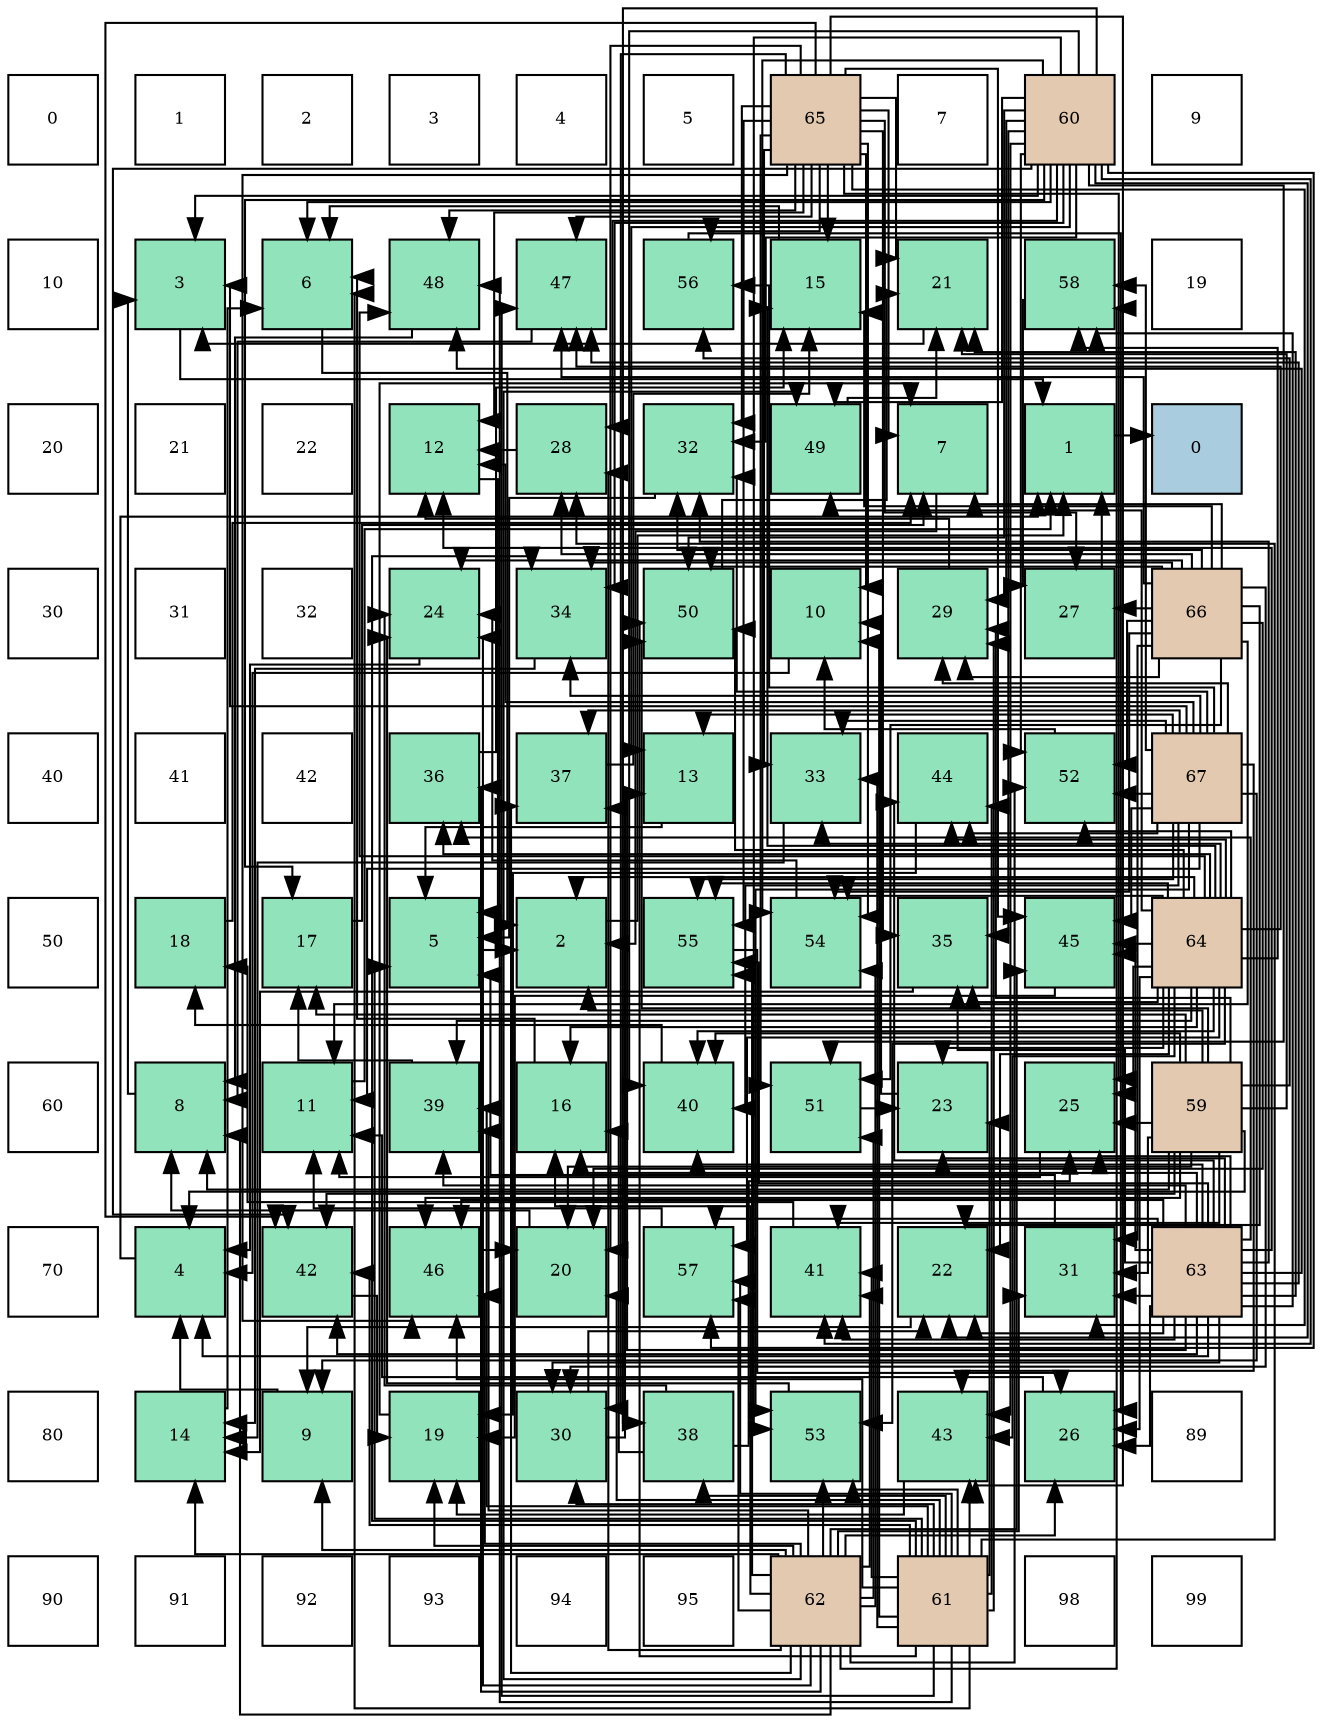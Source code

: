 digraph layout{
 rankdir=TB;
 splines=ortho;
 node [style=filled shape=square fixedsize=true width=0.6];
0[label="0", fontsize=8, fillcolor="#ffffff"];
1[label="1", fontsize=8, fillcolor="#ffffff"];
2[label="2", fontsize=8, fillcolor="#ffffff"];
3[label="3", fontsize=8, fillcolor="#ffffff"];
4[label="4", fontsize=8, fillcolor="#ffffff"];
5[label="5", fontsize=8, fillcolor="#ffffff"];
6[label="65", fontsize=8, fillcolor="#e3c9af"];
7[label="7", fontsize=8, fillcolor="#ffffff"];
8[label="60", fontsize=8, fillcolor="#e3c9af"];
9[label="9", fontsize=8, fillcolor="#ffffff"];
10[label="10", fontsize=8, fillcolor="#ffffff"];
11[label="3", fontsize=8, fillcolor="#91e3bb"];
12[label="6", fontsize=8, fillcolor="#91e3bb"];
13[label="48", fontsize=8, fillcolor="#91e3bb"];
14[label="47", fontsize=8, fillcolor="#91e3bb"];
15[label="56", fontsize=8, fillcolor="#91e3bb"];
16[label="15", fontsize=8, fillcolor="#91e3bb"];
17[label="21", fontsize=8, fillcolor="#91e3bb"];
18[label="58", fontsize=8, fillcolor="#91e3bb"];
19[label="19", fontsize=8, fillcolor="#ffffff"];
20[label="20", fontsize=8, fillcolor="#ffffff"];
21[label="21", fontsize=8, fillcolor="#ffffff"];
22[label="22", fontsize=8, fillcolor="#ffffff"];
23[label="12", fontsize=8, fillcolor="#91e3bb"];
24[label="28", fontsize=8, fillcolor="#91e3bb"];
25[label="32", fontsize=8, fillcolor="#91e3bb"];
26[label="49", fontsize=8, fillcolor="#91e3bb"];
27[label="7", fontsize=8, fillcolor="#91e3bb"];
28[label="1", fontsize=8, fillcolor="#91e3bb"];
29[label="0", fontsize=8, fillcolor="#a9ccde"];
30[label="30", fontsize=8, fillcolor="#ffffff"];
31[label="31", fontsize=8, fillcolor="#ffffff"];
32[label="32", fontsize=8, fillcolor="#ffffff"];
33[label="24", fontsize=8, fillcolor="#91e3bb"];
34[label="34", fontsize=8, fillcolor="#91e3bb"];
35[label="50", fontsize=8, fillcolor="#91e3bb"];
36[label="10", fontsize=8, fillcolor="#91e3bb"];
37[label="29", fontsize=8, fillcolor="#91e3bb"];
38[label="27", fontsize=8, fillcolor="#91e3bb"];
39[label="66", fontsize=8, fillcolor="#e3c9af"];
40[label="40", fontsize=8, fillcolor="#ffffff"];
41[label="41", fontsize=8, fillcolor="#ffffff"];
42[label="42", fontsize=8, fillcolor="#ffffff"];
43[label="36", fontsize=8, fillcolor="#91e3bb"];
44[label="37", fontsize=8, fillcolor="#91e3bb"];
45[label="13", fontsize=8, fillcolor="#91e3bb"];
46[label="33", fontsize=8, fillcolor="#91e3bb"];
47[label="44", fontsize=8, fillcolor="#91e3bb"];
48[label="52", fontsize=8, fillcolor="#91e3bb"];
49[label="67", fontsize=8, fillcolor="#e3c9af"];
50[label="50", fontsize=8, fillcolor="#ffffff"];
51[label="18", fontsize=8, fillcolor="#91e3bb"];
52[label="17", fontsize=8, fillcolor="#91e3bb"];
53[label="5", fontsize=8, fillcolor="#91e3bb"];
54[label="2", fontsize=8, fillcolor="#91e3bb"];
55[label="55", fontsize=8, fillcolor="#91e3bb"];
56[label="54", fontsize=8, fillcolor="#91e3bb"];
57[label="35", fontsize=8, fillcolor="#91e3bb"];
58[label="45", fontsize=8, fillcolor="#91e3bb"];
59[label="64", fontsize=8, fillcolor="#e3c9af"];
60[label="60", fontsize=8, fillcolor="#ffffff"];
61[label="8", fontsize=8, fillcolor="#91e3bb"];
62[label="11", fontsize=8, fillcolor="#91e3bb"];
63[label="39", fontsize=8, fillcolor="#91e3bb"];
64[label="16", fontsize=8, fillcolor="#91e3bb"];
65[label="40", fontsize=8, fillcolor="#91e3bb"];
66[label="51", fontsize=8, fillcolor="#91e3bb"];
67[label="23", fontsize=8, fillcolor="#91e3bb"];
68[label="25", fontsize=8, fillcolor="#91e3bb"];
69[label="59", fontsize=8, fillcolor="#e3c9af"];
70[label="70", fontsize=8, fillcolor="#ffffff"];
71[label="4", fontsize=8, fillcolor="#91e3bb"];
72[label="42", fontsize=8, fillcolor="#91e3bb"];
73[label="46", fontsize=8, fillcolor="#91e3bb"];
74[label="20", fontsize=8, fillcolor="#91e3bb"];
75[label="57", fontsize=8, fillcolor="#91e3bb"];
76[label="41", fontsize=8, fillcolor="#91e3bb"];
77[label="22", fontsize=8, fillcolor="#91e3bb"];
78[label="31", fontsize=8, fillcolor="#91e3bb"];
79[label="63", fontsize=8, fillcolor="#e3c9af"];
80[label="80", fontsize=8, fillcolor="#ffffff"];
81[label="14", fontsize=8, fillcolor="#91e3bb"];
82[label="9", fontsize=8, fillcolor="#91e3bb"];
83[label="19", fontsize=8, fillcolor="#91e3bb"];
84[label="30", fontsize=8, fillcolor="#91e3bb"];
85[label="38", fontsize=8, fillcolor="#91e3bb"];
86[label="53", fontsize=8, fillcolor="#91e3bb"];
87[label="43", fontsize=8, fillcolor="#91e3bb"];
88[label="26", fontsize=8, fillcolor="#91e3bb"];
89[label="89", fontsize=8, fillcolor="#ffffff"];
90[label="90", fontsize=8, fillcolor="#ffffff"];
91[label="91", fontsize=8, fillcolor="#ffffff"];
92[label="92", fontsize=8, fillcolor="#ffffff"];
93[label="93", fontsize=8, fillcolor="#ffffff"];
94[label="94", fontsize=8, fillcolor="#ffffff"];
95[label="95", fontsize=8, fillcolor="#ffffff"];
96[label="62", fontsize=8, fillcolor="#e3c9af"];
97[label="61", fontsize=8, fillcolor="#e3c9af"];
98[label="98", fontsize=8, fillcolor="#ffffff"];
99[label="99", fontsize=8, fillcolor="#ffffff"];
edge [constraint=false, style=vis];28 -> 29;
54 -> 28;
11 -> 28;
71 -> 28;
53 -> 54;
12 -> 54;
27 -> 54;
61 -> 11;
82 -> 71;
36 -> 71;
62 -> 28;
23 -> 53;
45 -> 53;
81 -> 12;
16 -> 12;
64 -> 12;
52 -> 27;
51 -> 27;
83 -> 27;
74 -> 61;
17 -> 11;
77 -> 82;
67 -> 36;
33 -> 71;
68 -> 62;
88 -> 62;
38 -> 28;
24 -> 23;
37 -> 23;
84 -> 45;
84 -> 77;
78 -> 53;
25 -> 53;
46 -> 81;
34 -> 81;
57 -> 81;
43 -> 16;
44 -> 16;
85 -> 64;
85 -> 33;
85 -> 68;
63 -> 52;
65 -> 51;
76 -> 51;
72 -> 83;
87 -> 83;
47 -> 83;
58 -> 83;
73 -> 74;
14 -> 61;
13 -> 61;
26 -> 17;
35 -> 17;
66 -> 67;
48 -> 36;
86 -> 33;
56 -> 33;
55 -> 88;
15 -> 88;
75 -> 62;
18 -> 38;
69 -> 54;
69 -> 71;
69 -> 61;
69 -> 52;
69 -> 74;
69 -> 17;
69 -> 68;
69 -> 37;
69 -> 78;
69 -> 65;
69 -> 76;
69 -> 72;
69 -> 73;
69 -> 35;
69 -> 15;
8 -> 11;
8 -> 12;
8 -> 45;
8 -> 52;
8 -> 77;
8 -> 24;
8 -> 37;
8 -> 25;
8 -> 34;
8 -> 57;
8 -> 85;
8 -> 65;
8 -> 76;
8 -> 72;
8 -> 87;
8 -> 26;
8 -> 35;
8 -> 66;
8 -> 48;
8 -> 86;
8 -> 56;
8 -> 75;
97 -> 53;
97 -> 12;
97 -> 36;
97 -> 74;
97 -> 67;
97 -> 24;
97 -> 37;
97 -> 84;
97 -> 46;
97 -> 34;
97 -> 85;
97 -> 63;
97 -> 76;
97 -> 72;
97 -> 87;
97 -> 47;
97 -> 73;
97 -> 14;
97 -> 13;
97 -> 35;
97 -> 86;
97 -> 75;
96 -> 61;
96 -> 82;
96 -> 81;
96 -> 64;
96 -> 83;
96 -> 33;
96 -> 88;
96 -> 24;
96 -> 78;
96 -> 43;
96 -> 44;
96 -> 63;
96 -> 76;
96 -> 58;
96 -> 73;
96 -> 26;
96 -> 66;
96 -> 48;
96 -> 86;
96 -> 56;
96 -> 55;
96 -> 75;
96 -> 18;
79 -> 71;
79 -> 23;
79 -> 64;
79 -> 17;
79 -> 77;
79 -> 67;
79 -> 68;
79 -> 88;
79 -> 84;
79 -> 78;
79 -> 25;
79 -> 57;
79 -> 43;
79 -> 44;
79 -> 63;
79 -> 65;
79 -> 76;
79 -> 72;
79 -> 47;
79 -> 58;
79 -> 73;
79 -> 14;
79 -> 13;
79 -> 55;
79 -> 75;
79 -> 18;
59 -> 54;
59 -> 16;
59 -> 64;
59 -> 77;
59 -> 67;
59 -> 68;
59 -> 88;
59 -> 46;
59 -> 57;
59 -> 43;
59 -> 63;
59 -> 65;
59 -> 87;
59 -> 47;
59 -> 58;
59 -> 14;
59 -> 13;
59 -> 26;
59 -> 35;
59 -> 48;
59 -> 86;
59 -> 56;
59 -> 55;
59 -> 75;
59 -> 18;
6 -> 27;
6 -> 36;
6 -> 23;
6 -> 16;
6 -> 74;
6 -> 17;
6 -> 68;
6 -> 38;
6 -> 84;
6 -> 78;
6 -> 25;
6 -> 46;
6 -> 57;
6 -> 72;
6 -> 87;
6 -> 58;
6 -> 73;
6 -> 14;
6 -> 13;
6 -> 66;
6 -> 56;
6 -> 55;
6 -> 15;
39 -> 27;
39 -> 62;
39 -> 16;
39 -> 74;
39 -> 77;
39 -> 33;
39 -> 38;
39 -> 24;
39 -> 37;
39 -> 84;
39 -> 78;
39 -> 25;
39 -> 34;
39 -> 14;
39 -> 35;
39 -> 66;
39 -> 48;
39 -> 56;
49 -> 11;
49 -> 82;
49 -> 62;
49 -> 23;
49 -> 45;
49 -> 37;
49 -> 25;
49 -> 46;
49 -> 34;
49 -> 44;
49 -> 65;
49 -> 87;
49 -> 47;
49 -> 58;
49 -> 48;
49 -> 86;
49 -> 55;
49 -> 15;
49 -> 18;
edge [constraint=true, style=invis];
0 -> 10 -> 20 -> 30 -> 40 -> 50 -> 60 -> 70 -> 80 -> 90;
1 -> 11 -> 21 -> 31 -> 41 -> 51 -> 61 -> 71 -> 81 -> 91;
2 -> 12 -> 22 -> 32 -> 42 -> 52 -> 62 -> 72 -> 82 -> 92;
3 -> 13 -> 23 -> 33 -> 43 -> 53 -> 63 -> 73 -> 83 -> 93;
4 -> 14 -> 24 -> 34 -> 44 -> 54 -> 64 -> 74 -> 84 -> 94;
5 -> 15 -> 25 -> 35 -> 45 -> 55 -> 65 -> 75 -> 85 -> 95;
6 -> 16 -> 26 -> 36 -> 46 -> 56 -> 66 -> 76 -> 86 -> 96;
7 -> 17 -> 27 -> 37 -> 47 -> 57 -> 67 -> 77 -> 87 -> 97;
8 -> 18 -> 28 -> 38 -> 48 -> 58 -> 68 -> 78 -> 88 -> 98;
9 -> 19 -> 29 -> 39 -> 49 -> 59 -> 69 -> 79 -> 89 -> 99;
rank = same {0 -> 1 -> 2 -> 3 -> 4 -> 5 -> 6 -> 7 -> 8 -> 9};
rank = same {10 -> 11 -> 12 -> 13 -> 14 -> 15 -> 16 -> 17 -> 18 -> 19};
rank = same {20 -> 21 -> 22 -> 23 -> 24 -> 25 -> 26 -> 27 -> 28 -> 29};
rank = same {30 -> 31 -> 32 -> 33 -> 34 -> 35 -> 36 -> 37 -> 38 -> 39};
rank = same {40 -> 41 -> 42 -> 43 -> 44 -> 45 -> 46 -> 47 -> 48 -> 49};
rank = same {50 -> 51 -> 52 -> 53 -> 54 -> 55 -> 56 -> 57 -> 58 -> 59};
rank = same {60 -> 61 -> 62 -> 63 -> 64 -> 65 -> 66 -> 67 -> 68 -> 69};
rank = same {70 -> 71 -> 72 -> 73 -> 74 -> 75 -> 76 -> 77 -> 78 -> 79};
rank = same {80 -> 81 -> 82 -> 83 -> 84 -> 85 -> 86 -> 87 -> 88 -> 89};
rank = same {90 -> 91 -> 92 -> 93 -> 94 -> 95 -> 96 -> 97 -> 98 -> 99};
}